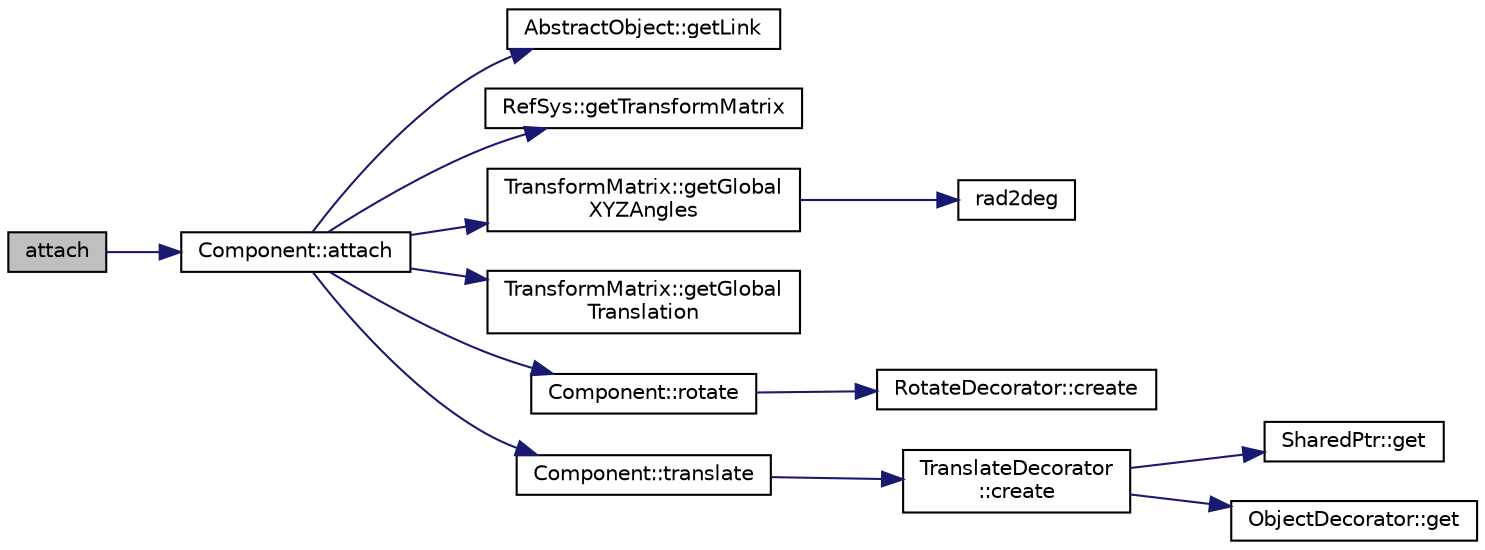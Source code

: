 digraph "attach"
{
  edge [fontname="Helvetica",fontsize="10",labelfontname="Helvetica",labelfontsize="10"];
  node [fontname="Helvetica",fontsize="10",shape=record];
  rankdir="LR";
  Node1 [label="attach",height=0.2,width=0.4,color="black", fillcolor="grey75", style="filled" fontcolor="black"];
  Node1 -> Node2 [color="midnightblue",fontsize="10",style="solid",fontname="Helvetica"];
  Node2 [label="Component::attach",height=0.2,width=0.4,color="black", fillcolor="white", style="filled",URL="$classComponent.html#a229e816c0585cc4452b0200e0e842d1c",tooltip="Attaches two components This method attaches attachment component to the componet, making the links fit together."];
  Node2 -> Node3 [color="midnightblue",fontsize="10",style="solid",fontname="Helvetica"];
  Node3 [label="AbstractObject::getLink",height=0.2,width=0.4,color="black", fillcolor="white", style="filled",URL="$classAbstractObject.html#a8ccb370b1bd2d4a08f35dfadb8532c21"];
  Node2 -> Node4 [color="midnightblue",fontsize="10",style="solid",fontname="Helvetica"];
  Node4 [label="RefSys::getTransformMatrix",height=0.2,width=0.4,color="black", fillcolor="white", style="filled",URL="$classRefSys.html#a242db8ba69ca79d31ab07793ad458ced",tooltip="Rotates the reference system This methods rotates the reference system with a rotational matrix..."];
  Node2 -> Node5 [color="midnightblue",fontsize="10",style="solid",fontname="Helvetica"];
  Node5 [label="TransformMatrix::getGlobal\lXYZAngles",height=0.2,width=0.4,color="black", fillcolor="white", style="filled",URL="$classTransformMatrix.html#a4559456160bd3837e04274e40c94e0d3",tooltip="Gets the rotation angles about the fixed axes x,y,z. Obtains the rotation angles about the fixed x..."];
  Node5 -> Node6 [color="midnightblue",fontsize="10",style="solid",fontname="Helvetica"];
  Node6 [label="rad2deg",height=0.2,width=0.4,color="black", fillcolor="white", style="filled",URL="$Math_8h.html#a638b7a3259334d9389d4dcb31cb7dfea"];
  Node2 -> Node7 [color="midnightblue",fontsize="10",style="solid",fontname="Helvetica"];
  Node7 [label="TransformMatrix::getGlobal\lTranslation",height=0.2,width=0.4,color="black", fillcolor="white", style="filled",URL="$classTransformMatrix.html#a72f9ac738cb08ae6fc252dbe2ff01017",tooltip="Gets the translation wrt. the fixed axes x,y,z. Obtains the rotation angles about the fixed x..."];
  Node2 -> Node8 [color="midnightblue",fontsize="10",style="solid",fontname="Helvetica"];
  Node8 [label="Component::rotate",height=0.2,width=0.4,color="black", fillcolor="white", style="filled",URL="$classComponent.html#a4b843c2debc8bf1947a3c55bb8ede442",tooltip="Rotate the component."];
  Node8 -> Node9 [color="midnightblue",fontsize="10",style="solid",fontname="Helvetica"];
  Node9 [label="RotateDecorator::create",height=0.2,width=0.4,color="black", fillcolor="white", style="filled",URL="$classRotateDecorator.html#a1c259b6b8731e985a46a7f985c1ae511",tooltip="Default factory method."];
  Node2 -> Node10 [color="midnightblue",fontsize="10",style="solid",fontname="Helvetica"];
  Node10 [label="Component::translate",height=0.2,width=0.4,color="black", fillcolor="white", style="filled",URL="$classComponent.html#ad6dc21a828b8eebedf66f7e27a80799d",tooltip="Translate the component."];
  Node10 -> Node11 [color="midnightblue",fontsize="10",style="solid",fontname="Helvetica"];
  Node11 [label="TranslateDecorator\l::create",height=0.2,width=0.4,color="black", fillcolor="white", style="filled",URL="$classTranslateDecorator.html#a1dcad9f08c75e2cfe13718aea9012f88",tooltip="Default factory method."];
  Node11 -> Node12 [color="midnightblue",fontsize="10",style="solid",fontname="Helvetica"];
  Node12 [label="SharedPtr::get",height=0.2,width=0.4,color="black", fillcolor="white", style="filled",URL="$classSharedPtr.html#ac747048e189c896c11f0b436d02fc5e1",tooltip="Gets the pointer hold."];
  Node11 -> Node13 [color="midnightblue",fontsize="10",style="solid",fontname="Helvetica"];
  Node13 [label="ObjectDecorator::get",height=0.2,width=0.4,color="black", fillcolor="white", style="filled",URL="$classObjectDecorator.html#a0021fca00921a5a48b4507612dc65c74",tooltip="Get the internally hold pointer. Const version."];
}

